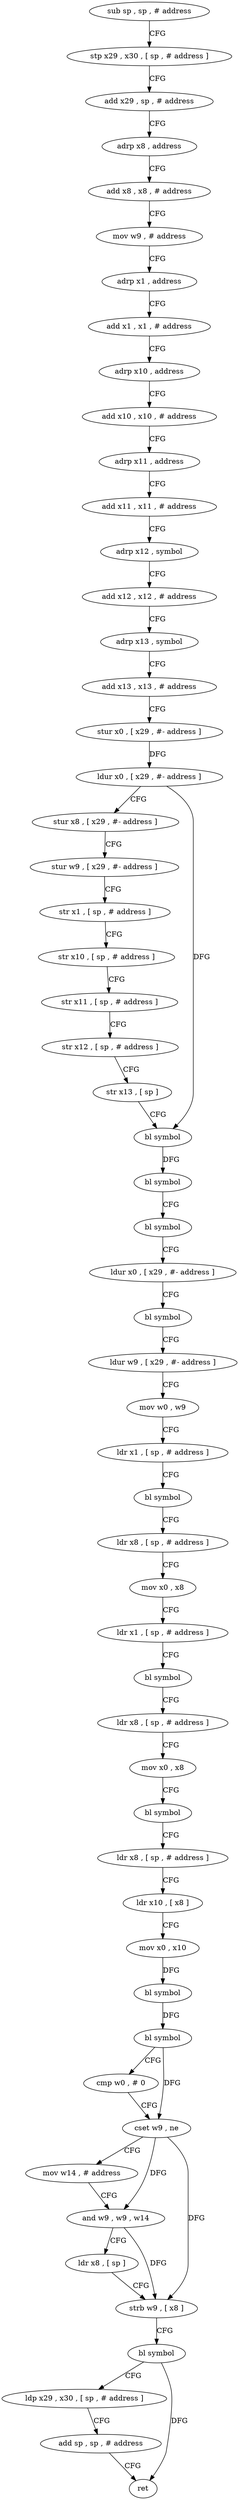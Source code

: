 digraph "func" {
"4212684" [label = "sub sp , sp , # address" ]
"4212688" [label = "stp x29 , x30 , [ sp , # address ]" ]
"4212692" [label = "add x29 , sp , # address" ]
"4212696" [label = "adrp x8 , address" ]
"4212700" [label = "add x8 , x8 , # address" ]
"4212704" [label = "mov w9 , # address" ]
"4212708" [label = "adrp x1 , address" ]
"4212712" [label = "add x1 , x1 , # address" ]
"4212716" [label = "adrp x10 , address" ]
"4212720" [label = "add x10 , x10 , # address" ]
"4212724" [label = "adrp x11 , address" ]
"4212728" [label = "add x11 , x11 , # address" ]
"4212732" [label = "adrp x12 , symbol" ]
"4212736" [label = "add x12 , x12 , # address" ]
"4212740" [label = "adrp x13 , symbol" ]
"4212744" [label = "add x13 , x13 , # address" ]
"4212748" [label = "stur x0 , [ x29 , #- address ]" ]
"4212752" [label = "ldur x0 , [ x29 , #- address ]" ]
"4212756" [label = "stur x8 , [ x29 , #- address ]" ]
"4212760" [label = "stur w9 , [ x29 , #- address ]" ]
"4212764" [label = "str x1 , [ sp , # address ]" ]
"4212768" [label = "str x10 , [ sp , # address ]" ]
"4212772" [label = "str x11 , [ sp , # address ]" ]
"4212776" [label = "str x12 , [ sp , # address ]" ]
"4212780" [label = "str x13 , [ sp ]" ]
"4212784" [label = "bl symbol" ]
"4212788" [label = "bl symbol" ]
"4212792" [label = "bl symbol" ]
"4212796" [label = "ldur x0 , [ x29 , #- address ]" ]
"4212800" [label = "bl symbol" ]
"4212804" [label = "ldur w9 , [ x29 , #- address ]" ]
"4212808" [label = "mov w0 , w9" ]
"4212812" [label = "ldr x1 , [ sp , # address ]" ]
"4212816" [label = "bl symbol" ]
"4212820" [label = "ldr x8 , [ sp , # address ]" ]
"4212824" [label = "mov x0 , x8" ]
"4212828" [label = "ldr x1 , [ sp , # address ]" ]
"4212832" [label = "bl symbol" ]
"4212836" [label = "ldr x8 , [ sp , # address ]" ]
"4212840" [label = "mov x0 , x8" ]
"4212844" [label = "bl symbol" ]
"4212848" [label = "ldr x8 , [ sp , # address ]" ]
"4212852" [label = "ldr x10 , [ x8 ]" ]
"4212856" [label = "mov x0 , x10" ]
"4212860" [label = "bl symbol" ]
"4212864" [label = "bl symbol" ]
"4212868" [label = "cmp w0 , # 0" ]
"4212872" [label = "cset w9 , ne" ]
"4212876" [label = "mov w14 , # address" ]
"4212880" [label = "and w9 , w9 , w14" ]
"4212884" [label = "ldr x8 , [ sp ]" ]
"4212888" [label = "strb w9 , [ x8 ]" ]
"4212892" [label = "bl symbol" ]
"4212896" [label = "ldp x29 , x30 , [ sp , # address ]" ]
"4212900" [label = "add sp , sp , # address" ]
"4212904" [label = "ret" ]
"4212684" -> "4212688" [ label = "CFG" ]
"4212688" -> "4212692" [ label = "CFG" ]
"4212692" -> "4212696" [ label = "CFG" ]
"4212696" -> "4212700" [ label = "CFG" ]
"4212700" -> "4212704" [ label = "CFG" ]
"4212704" -> "4212708" [ label = "CFG" ]
"4212708" -> "4212712" [ label = "CFG" ]
"4212712" -> "4212716" [ label = "CFG" ]
"4212716" -> "4212720" [ label = "CFG" ]
"4212720" -> "4212724" [ label = "CFG" ]
"4212724" -> "4212728" [ label = "CFG" ]
"4212728" -> "4212732" [ label = "CFG" ]
"4212732" -> "4212736" [ label = "CFG" ]
"4212736" -> "4212740" [ label = "CFG" ]
"4212740" -> "4212744" [ label = "CFG" ]
"4212744" -> "4212748" [ label = "CFG" ]
"4212748" -> "4212752" [ label = "DFG" ]
"4212752" -> "4212756" [ label = "CFG" ]
"4212752" -> "4212784" [ label = "DFG" ]
"4212756" -> "4212760" [ label = "CFG" ]
"4212760" -> "4212764" [ label = "CFG" ]
"4212764" -> "4212768" [ label = "CFG" ]
"4212768" -> "4212772" [ label = "CFG" ]
"4212772" -> "4212776" [ label = "CFG" ]
"4212776" -> "4212780" [ label = "CFG" ]
"4212780" -> "4212784" [ label = "CFG" ]
"4212784" -> "4212788" [ label = "DFG" ]
"4212788" -> "4212792" [ label = "CFG" ]
"4212792" -> "4212796" [ label = "CFG" ]
"4212796" -> "4212800" [ label = "CFG" ]
"4212800" -> "4212804" [ label = "CFG" ]
"4212804" -> "4212808" [ label = "CFG" ]
"4212808" -> "4212812" [ label = "CFG" ]
"4212812" -> "4212816" [ label = "CFG" ]
"4212816" -> "4212820" [ label = "CFG" ]
"4212820" -> "4212824" [ label = "CFG" ]
"4212824" -> "4212828" [ label = "CFG" ]
"4212828" -> "4212832" [ label = "CFG" ]
"4212832" -> "4212836" [ label = "CFG" ]
"4212836" -> "4212840" [ label = "CFG" ]
"4212840" -> "4212844" [ label = "CFG" ]
"4212844" -> "4212848" [ label = "CFG" ]
"4212848" -> "4212852" [ label = "CFG" ]
"4212852" -> "4212856" [ label = "CFG" ]
"4212856" -> "4212860" [ label = "DFG" ]
"4212860" -> "4212864" [ label = "DFG" ]
"4212864" -> "4212868" [ label = "CFG" ]
"4212864" -> "4212872" [ label = "DFG" ]
"4212868" -> "4212872" [ label = "CFG" ]
"4212872" -> "4212876" [ label = "CFG" ]
"4212872" -> "4212880" [ label = "DFG" ]
"4212872" -> "4212888" [ label = "DFG" ]
"4212876" -> "4212880" [ label = "CFG" ]
"4212880" -> "4212884" [ label = "CFG" ]
"4212880" -> "4212888" [ label = "DFG" ]
"4212884" -> "4212888" [ label = "CFG" ]
"4212888" -> "4212892" [ label = "CFG" ]
"4212892" -> "4212896" [ label = "CFG" ]
"4212892" -> "4212904" [ label = "DFG" ]
"4212896" -> "4212900" [ label = "CFG" ]
"4212900" -> "4212904" [ label = "CFG" ]
}
